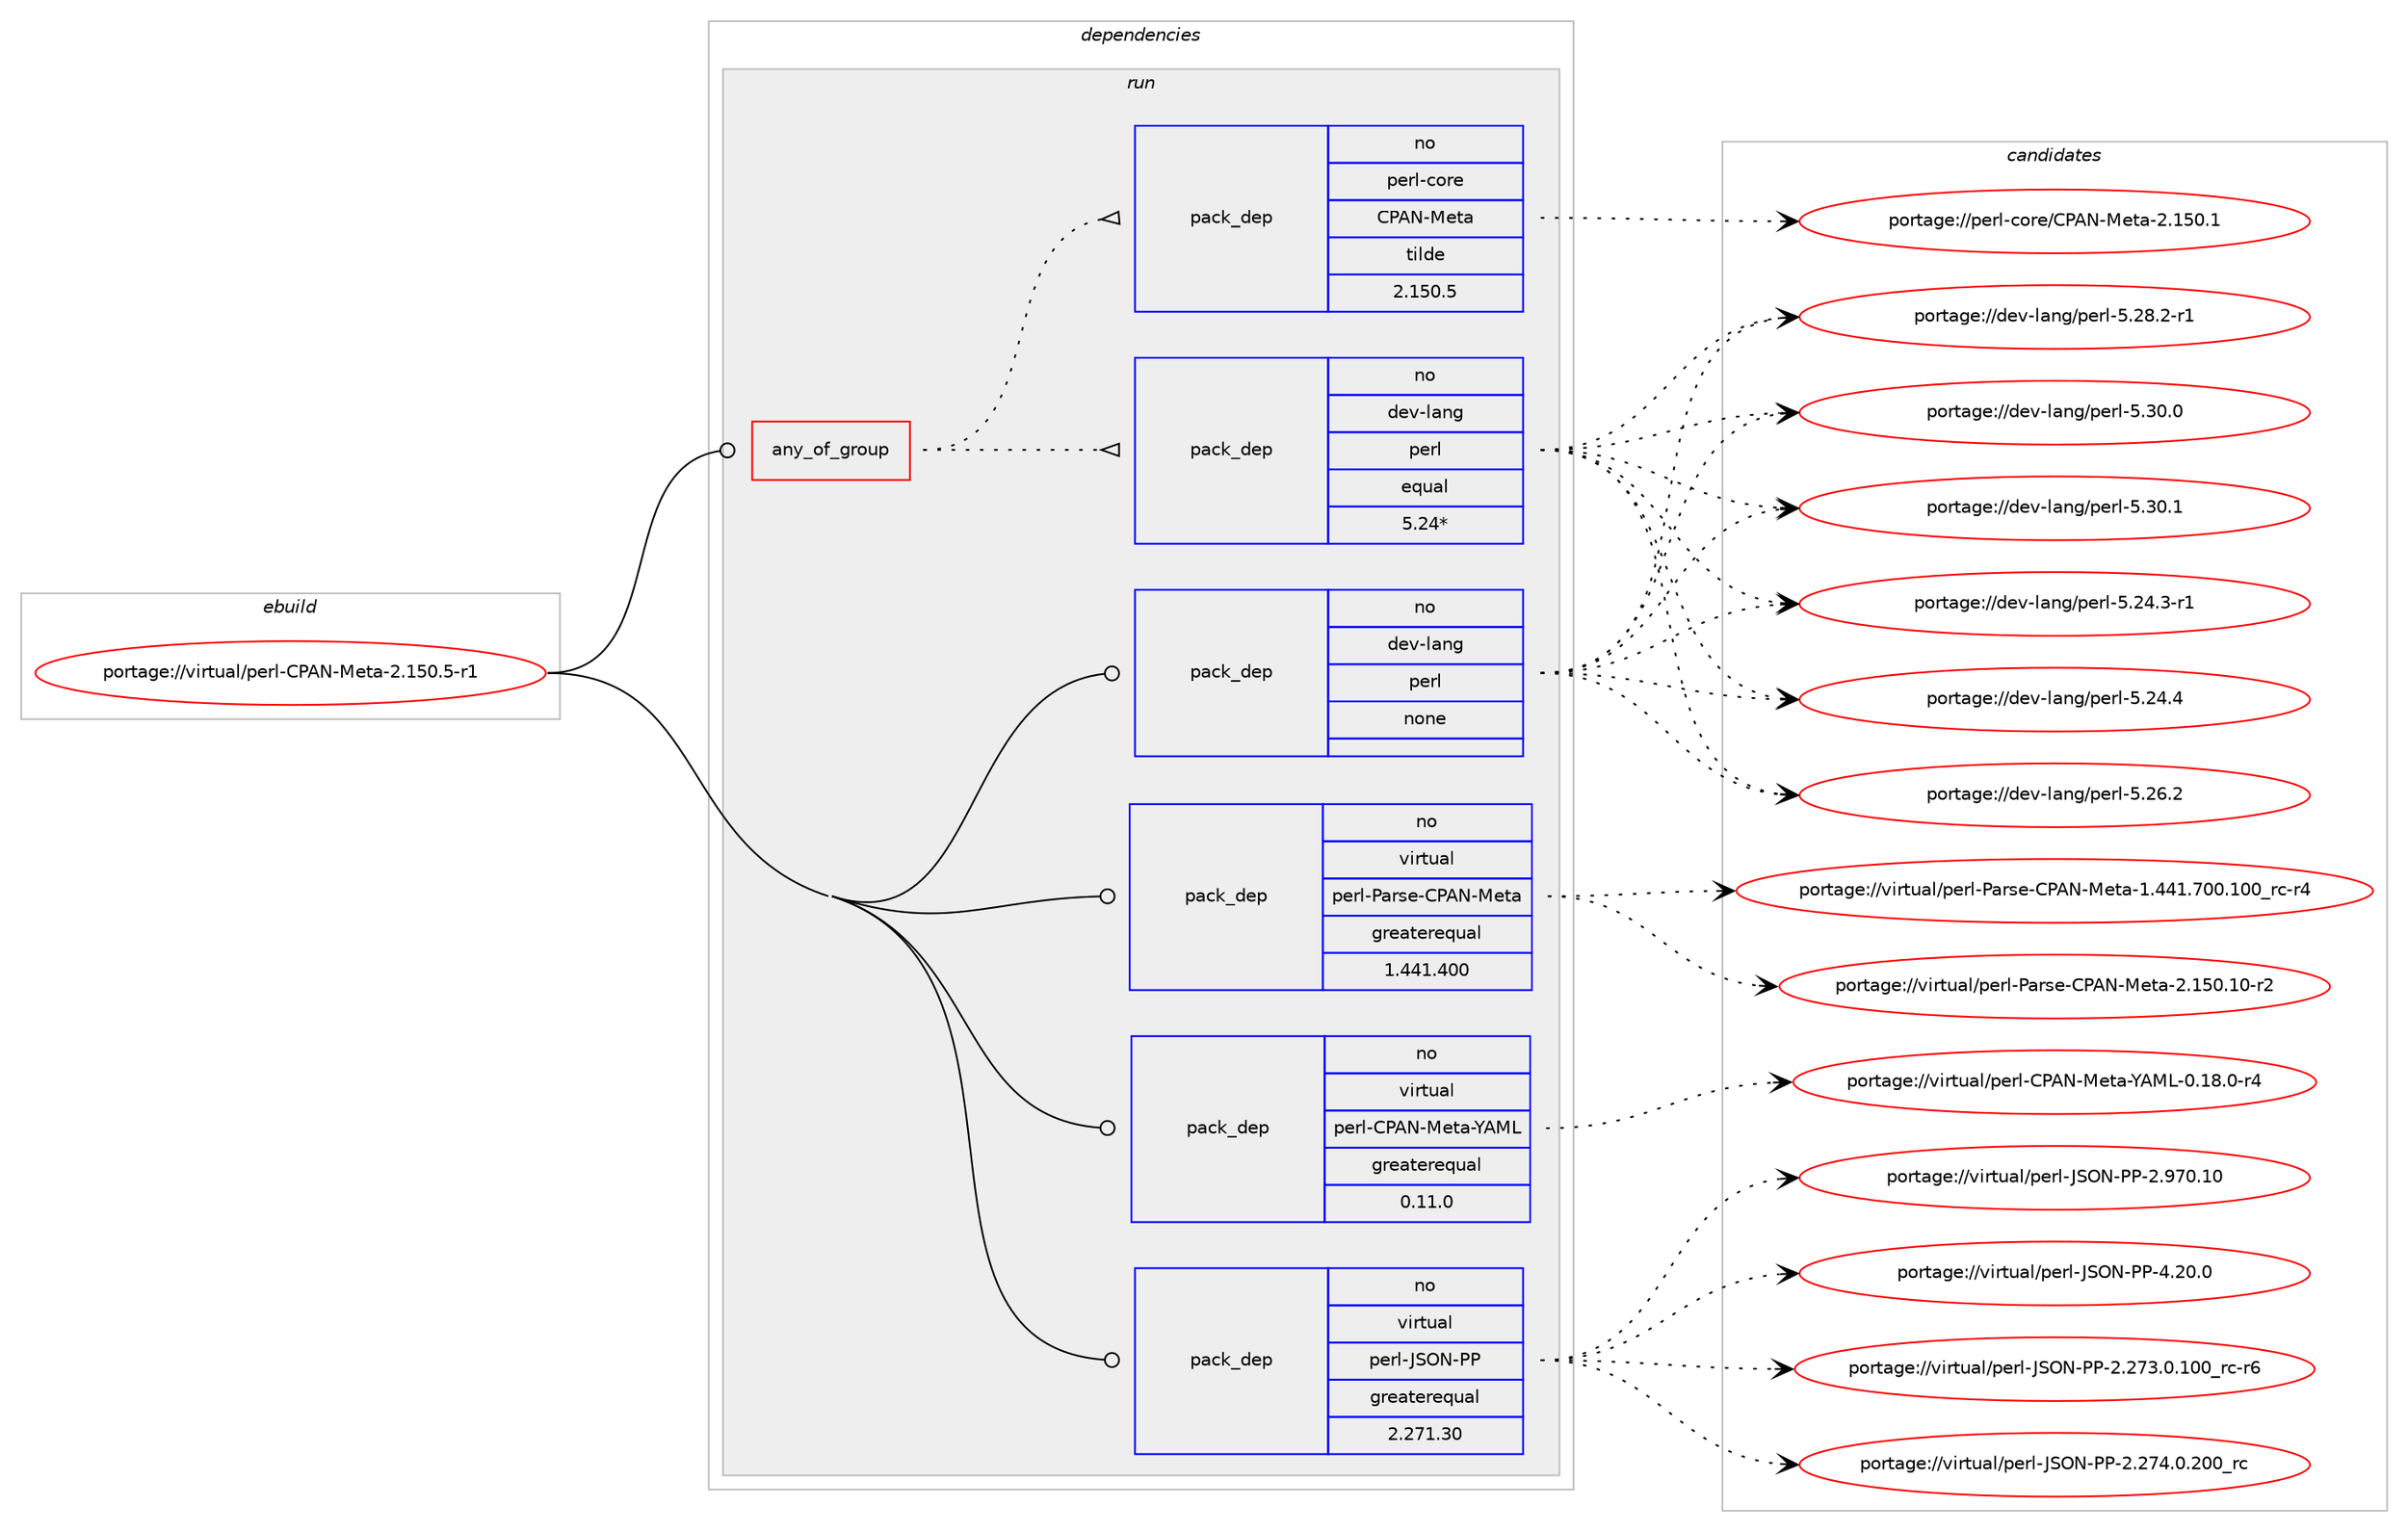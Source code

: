 digraph prolog {

# *************
# Graph options
# *************

newrank=true;
concentrate=true;
compound=true;
graph [rankdir=LR,fontname=Helvetica,fontsize=10,ranksep=1.5];#, ranksep=2.5, nodesep=0.2];
edge  [arrowhead=vee];
node  [fontname=Helvetica,fontsize=10];

# **********
# The ebuild
# **********

subgraph cluster_leftcol {
color=gray;
rank=same;
label=<<i>ebuild</i>>;
id [label="portage://virtual/perl-CPAN-Meta-2.150.5-r1", color=red, width=4, href="../virtual/perl-CPAN-Meta-2.150.5-r1.svg"];
}

# ****************
# The dependencies
# ****************

subgraph cluster_midcol {
color=gray;
label=<<i>dependencies</i>>;
subgraph cluster_compile {
fillcolor="#eeeeee";
style=filled;
label=<<i>compile</i>>;
}
subgraph cluster_compileandrun {
fillcolor="#eeeeee";
style=filled;
label=<<i>compile and run</i>>;
}
subgraph cluster_run {
fillcolor="#eeeeee";
style=filled;
label=<<i>run</i>>;
subgraph any7195 {
dependency434640 [label=<<TABLE BORDER="0" CELLBORDER="1" CELLSPACING="0" CELLPADDING="4"><TR><TD CELLPADDING="10">any_of_group</TD></TR></TABLE>>, shape=none, color=red];subgraph pack322073 {
dependency434641 [label=<<TABLE BORDER="0" CELLBORDER="1" CELLSPACING="0" CELLPADDING="4" WIDTH="220"><TR><TD ROWSPAN="6" CELLPADDING="30">pack_dep</TD></TR><TR><TD WIDTH="110">no</TD></TR><TR><TD>dev-lang</TD></TR><TR><TD>perl</TD></TR><TR><TD>equal</TD></TR><TR><TD>5.24*</TD></TR></TABLE>>, shape=none, color=blue];
}
dependency434640:e -> dependency434641:w [weight=20,style="dotted",arrowhead="oinv"];
subgraph pack322074 {
dependency434642 [label=<<TABLE BORDER="0" CELLBORDER="1" CELLSPACING="0" CELLPADDING="4" WIDTH="220"><TR><TD ROWSPAN="6" CELLPADDING="30">pack_dep</TD></TR><TR><TD WIDTH="110">no</TD></TR><TR><TD>perl-core</TD></TR><TR><TD>CPAN-Meta</TD></TR><TR><TD>tilde</TD></TR><TR><TD>2.150.5</TD></TR></TABLE>>, shape=none, color=blue];
}
dependency434640:e -> dependency434642:w [weight=20,style="dotted",arrowhead="oinv"];
}
id:e -> dependency434640:w [weight=20,style="solid",arrowhead="odot"];
subgraph pack322075 {
dependency434643 [label=<<TABLE BORDER="0" CELLBORDER="1" CELLSPACING="0" CELLPADDING="4" WIDTH="220"><TR><TD ROWSPAN="6" CELLPADDING="30">pack_dep</TD></TR><TR><TD WIDTH="110">no</TD></TR><TR><TD>dev-lang</TD></TR><TR><TD>perl</TD></TR><TR><TD>none</TD></TR><TR><TD></TD></TR></TABLE>>, shape=none, color=blue];
}
id:e -> dependency434643:w [weight=20,style="solid",arrowhead="odot"];
subgraph pack322076 {
dependency434644 [label=<<TABLE BORDER="0" CELLBORDER="1" CELLSPACING="0" CELLPADDING="4" WIDTH="220"><TR><TD ROWSPAN="6" CELLPADDING="30">pack_dep</TD></TR><TR><TD WIDTH="110">no</TD></TR><TR><TD>virtual</TD></TR><TR><TD>perl-CPAN-Meta-YAML</TD></TR><TR><TD>greaterequal</TD></TR><TR><TD>0.11.0</TD></TR></TABLE>>, shape=none, color=blue];
}
id:e -> dependency434644:w [weight=20,style="solid",arrowhead="odot"];
subgraph pack322077 {
dependency434645 [label=<<TABLE BORDER="0" CELLBORDER="1" CELLSPACING="0" CELLPADDING="4" WIDTH="220"><TR><TD ROWSPAN="6" CELLPADDING="30">pack_dep</TD></TR><TR><TD WIDTH="110">no</TD></TR><TR><TD>virtual</TD></TR><TR><TD>perl-JSON-PP</TD></TR><TR><TD>greaterequal</TD></TR><TR><TD>2.271.30</TD></TR></TABLE>>, shape=none, color=blue];
}
id:e -> dependency434645:w [weight=20,style="solid",arrowhead="odot"];
subgraph pack322078 {
dependency434646 [label=<<TABLE BORDER="0" CELLBORDER="1" CELLSPACING="0" CELLPADDING="4" WIDTH="220"><TR><TD ROWSPAN="6" CELLPADDING="30">pack_dep</TD></TR><TR><TD WIDTH="110">no</TD></TR><TR><TD>virtual</TD></TR><TR><TD>perl-Parse-CPAN-Meta</TD></TR><TR><TD>greaterequal</TD></TR><TR><TD>1.441.400</TD></TR></TABLE>>, shape=none, color=blue];
}
id:e -> dependency434646:w [weight=20,style="solid",arrowhead="odot"];
}
}

# **************
# The candidates
# **************

subgraph cluster_choices {
rank=same;
color=gray;
label=<<i>candidates</i>>;

subgraph choice322073 {
color=black;
nodesep=1;
choiceportage100101118451089711010347112101114108455346505246514511449 [label="portage://dev-lang/perl-5.24.3-r1", color=red, width=4,href="../dev-lang/perl-5.24.3-r1.svg"];
choiceportage10010111845108971101034711210111410845534650524652 [label="portage://dev-lang/perl-5.24.4", color=red, width=4,href="../dev-lang/perl-5.24.4.svg"];
choiceportage10010111845108971101034711210111410845534650544650 [label="portage://dev-lang/perl-5.26.2", color=red, width=4,href="../dev-lang/perl-5.26.2.svg"];
choiceportage100101118451089711010347112101114108455346505646504511449 [label="portage://dev-lang/perl-5.28.2-r1", color=red, width=4,href="../dev-lang/perl-5.28.2-r1.svg"];
choiceportage10010111845108971101034711210111410845534651484648 [label="portage://dev-lang/perl-5.30.0", color=red, width=4,href="../dev-lang/perl-5.30.0.svg"];
choiceportage10010111845108971101034711210111410845534651484649 [label="portage://dev-lang/perl-5.30.1", color=red, width=4,href="../dev-lang/perl-5.30.1.svg"];
dependency434641:e -> choiceportage100101118451089711010347112101114108455346505246514511449:w [style=dotted,weight="100"];
dependency434641:e -> choiceportage10010111845108971101034711210111410845534650524652:w [style=dotted,weight="100"];
dependency434641:e -> choiceportage10010111845108971101034711210111410845534650544650:w [style=dotted,weight="100"];
dependency434641:e -> choiceportage100101118451089711010347112101114108455346505646504511449:w [style=dotted,weight="100"];
dependency434641:e -> choiceportage10010111845108971101034711210111410845534651484648:w [style=dotted,weight="100"];
dependency434641:e -> choiceportage10010111845108971101034711210111410845534651484649:w [style=dotted,weight="100"];
}
subgraph choice322074 {
color=black;
nodesep=1;
choiceportage112101114108459911111410147678065784577101116974550464953484649 [label="portage://perl-core/CPAN-Meta-2.150.1", color=red, width=4,href="../perl-core/CPAN-Meta-2.150.1.svg"];
dependency434642:e -> choiceportage112101114108459911111410147678065784577101116974550464953484649:w [style=dotted,weight="100"];
}
subgraph choice322075 {
color=black;
nodesep=1;
choiceportage100101118451089711010347112101114108455346505246514511449 [label="portage://dev-lang/perl-5.24.3-r1", color=red, width=4,href="../dev-lang/perl-5.24.3-r1.svg"];
choiceportage10010111845108971101034711210111410845534650524652 [label="portage://dev-lang/perl-5.24.4", color=red, width=4,href="../dev-lang/perl-5.24.4.svg"];
choiceportage10010111845108971101034711210111410845534650544650 [label="portage://dev-lang/perl-5.26.2", color=red, width=4,href="../dev-lang/perl-5.26.2.svg"];
choiceportage100101118451089711010347112101114108455346505646504511449 [label="portage://dev-lang/perl-5.28.2-r1", color=red, width=4,href="../dev-lang/perl-5.28.2-r1.svg"];
choiceportage10010111845108971101034711210111410845534651484648 [label="portage://dev-lang/perl-5.30.0", color=red, width=4,href="../dev-lang/perl-5.30.0.svg"];
choiceportage10010111845108971101034711210111410845534651484649 [label="portage://dev-lang/perl-5.30.1", color=red, width=4,href="../dev-lang/perl-5.30.1.svg"];
dependency434643:e -> choiceportage100101118451089711010347112101114108455346505246514511449:w [style=dotted,weight="100"];
dependency434643:e -> choiceportage10010111845108971101034711210111410845534650524652:w [style=dotted,weight="100"];
dependency434643:e -> choiceportage10010111845108971101034711210111410845534650544650:w [style=dotted,weight="100"];
dependency434643:e -> choiceportage100101118451089711010347112101114108455346505646504511449:w [style=dotted,weight="100"];
dependency434643:e -> choiceportage10010111845108971101034711210111410845534651484648:w [style=dotted,weight="100"];
dependency434643:e -> choiceportage10010111845108971101034711210111410845534651484649:w [style=dotted,weight="100"];
}
subgraph choice322076 {
color=black;
nodesep=1;
choiceportage118105114116117971084711210111410845678065784577101116974589657776454846495646484511452 [label="portage://virtual/perl-CPAN-Meta-YAML-0.18.0-r4", color=red, width=4,href="../virtual/perl-CPAN-Meta-YAML-0.18.0-r4.svg"];
dependency434644:e -> choiceportage118105114116117971084711210111410845678065784577101116974589657776454846495646484511452:w [style=dotted,weight="100"];
}
subgraph choice322077 {
color=black;
nodesep=1;
choiceportage1181051141161179710847112101114108457483797845808045504650555146484649484895114994511454 [label="portage://virtual/perl-JSON-PP-2.273.0.100_rc-r6", color=red, width=4,href="../virtual/perl-JSON-PP-2.273.0.100_rc-r6.svg"];
choiceportage118105114116117971084711210111410845748379784580804550465055524648465048489511499 [label="portage://virtual/perl-JSON-PP-2.274.0.200_rc", color=red, width=4,href="../virtual/perl-JSON-PP-2.274.0.200_rc.svg"];
choiceportage11810511411611797108471121011141084574837978458080455046575548464948 [label="portage://virtual/perl-JSON-PP-2.970.10", color=red, width=4,href="../virtual/perl-JSON-PP-2.970.10.svg"];
choiceportage1181051141161179710847112101114108457483797845808045524650484648 [label="portage://virtual/perl-JSON-PP-4.20.0", color=red, width=4,href="../virtual/perl-JSON-PP-4.20.0.svg"];
dependency434645:e -> choiceportage1181051141161179710847112101114108457483797845808045504650555146484649484895114994511454:w [style=dotted,weight="100"];
dependency434645:e -> choiceportage118105114116117971084711210111410845748379784580804550465055524648465048489511499:w [style=dotted,weight="100"];
dependency434645:e -> choiceportage11810511411611797108471121011141084574837978458080455046575548464948:w [style=dotted,weight="100"];
dependency434645:e -> choiceportage1181051141161179710847112101114108457483797845808045524650484648:w [style=dotted,weight="100"];
}
subgraph choice322078 {
color=black;
nodesep=1;
choiceportage11810511411611797108471121011141084580971141151014567806578457710111697454946525249465548484649484895114994511452 [label="portage://virtual/perl-Parse-CPAN-Meta-1.441.700.100_rc-r4", color=red, width=4,href="../virtual/perl-Parse-CPAN-Meta-1.441.700.100_rc-r4.svg"];
choiceportage118105114116117971084711210111410845809711411510145678065784577101116974550464953484649484511450 [label="portage://virtual/perl-Parse-CPAN-Meta-2.150.10-r2", color=red, width=4,href="../virtual/perl-Parse-CPAN-Meta-2.150.10-r2.svg"];
dependency434646:e -> choiceportage11810511411611797108471121011141084580971141151014567806578457710111697454946525249465548484649484895114994511452:w [style=dotted,weight="100"];
dependency434646:e -> choiceportage118105114116117971084711210111410845809711411510145678065784577101116974550464953484649484511450:w [style=dotted,weight="100"];
}
}

}
